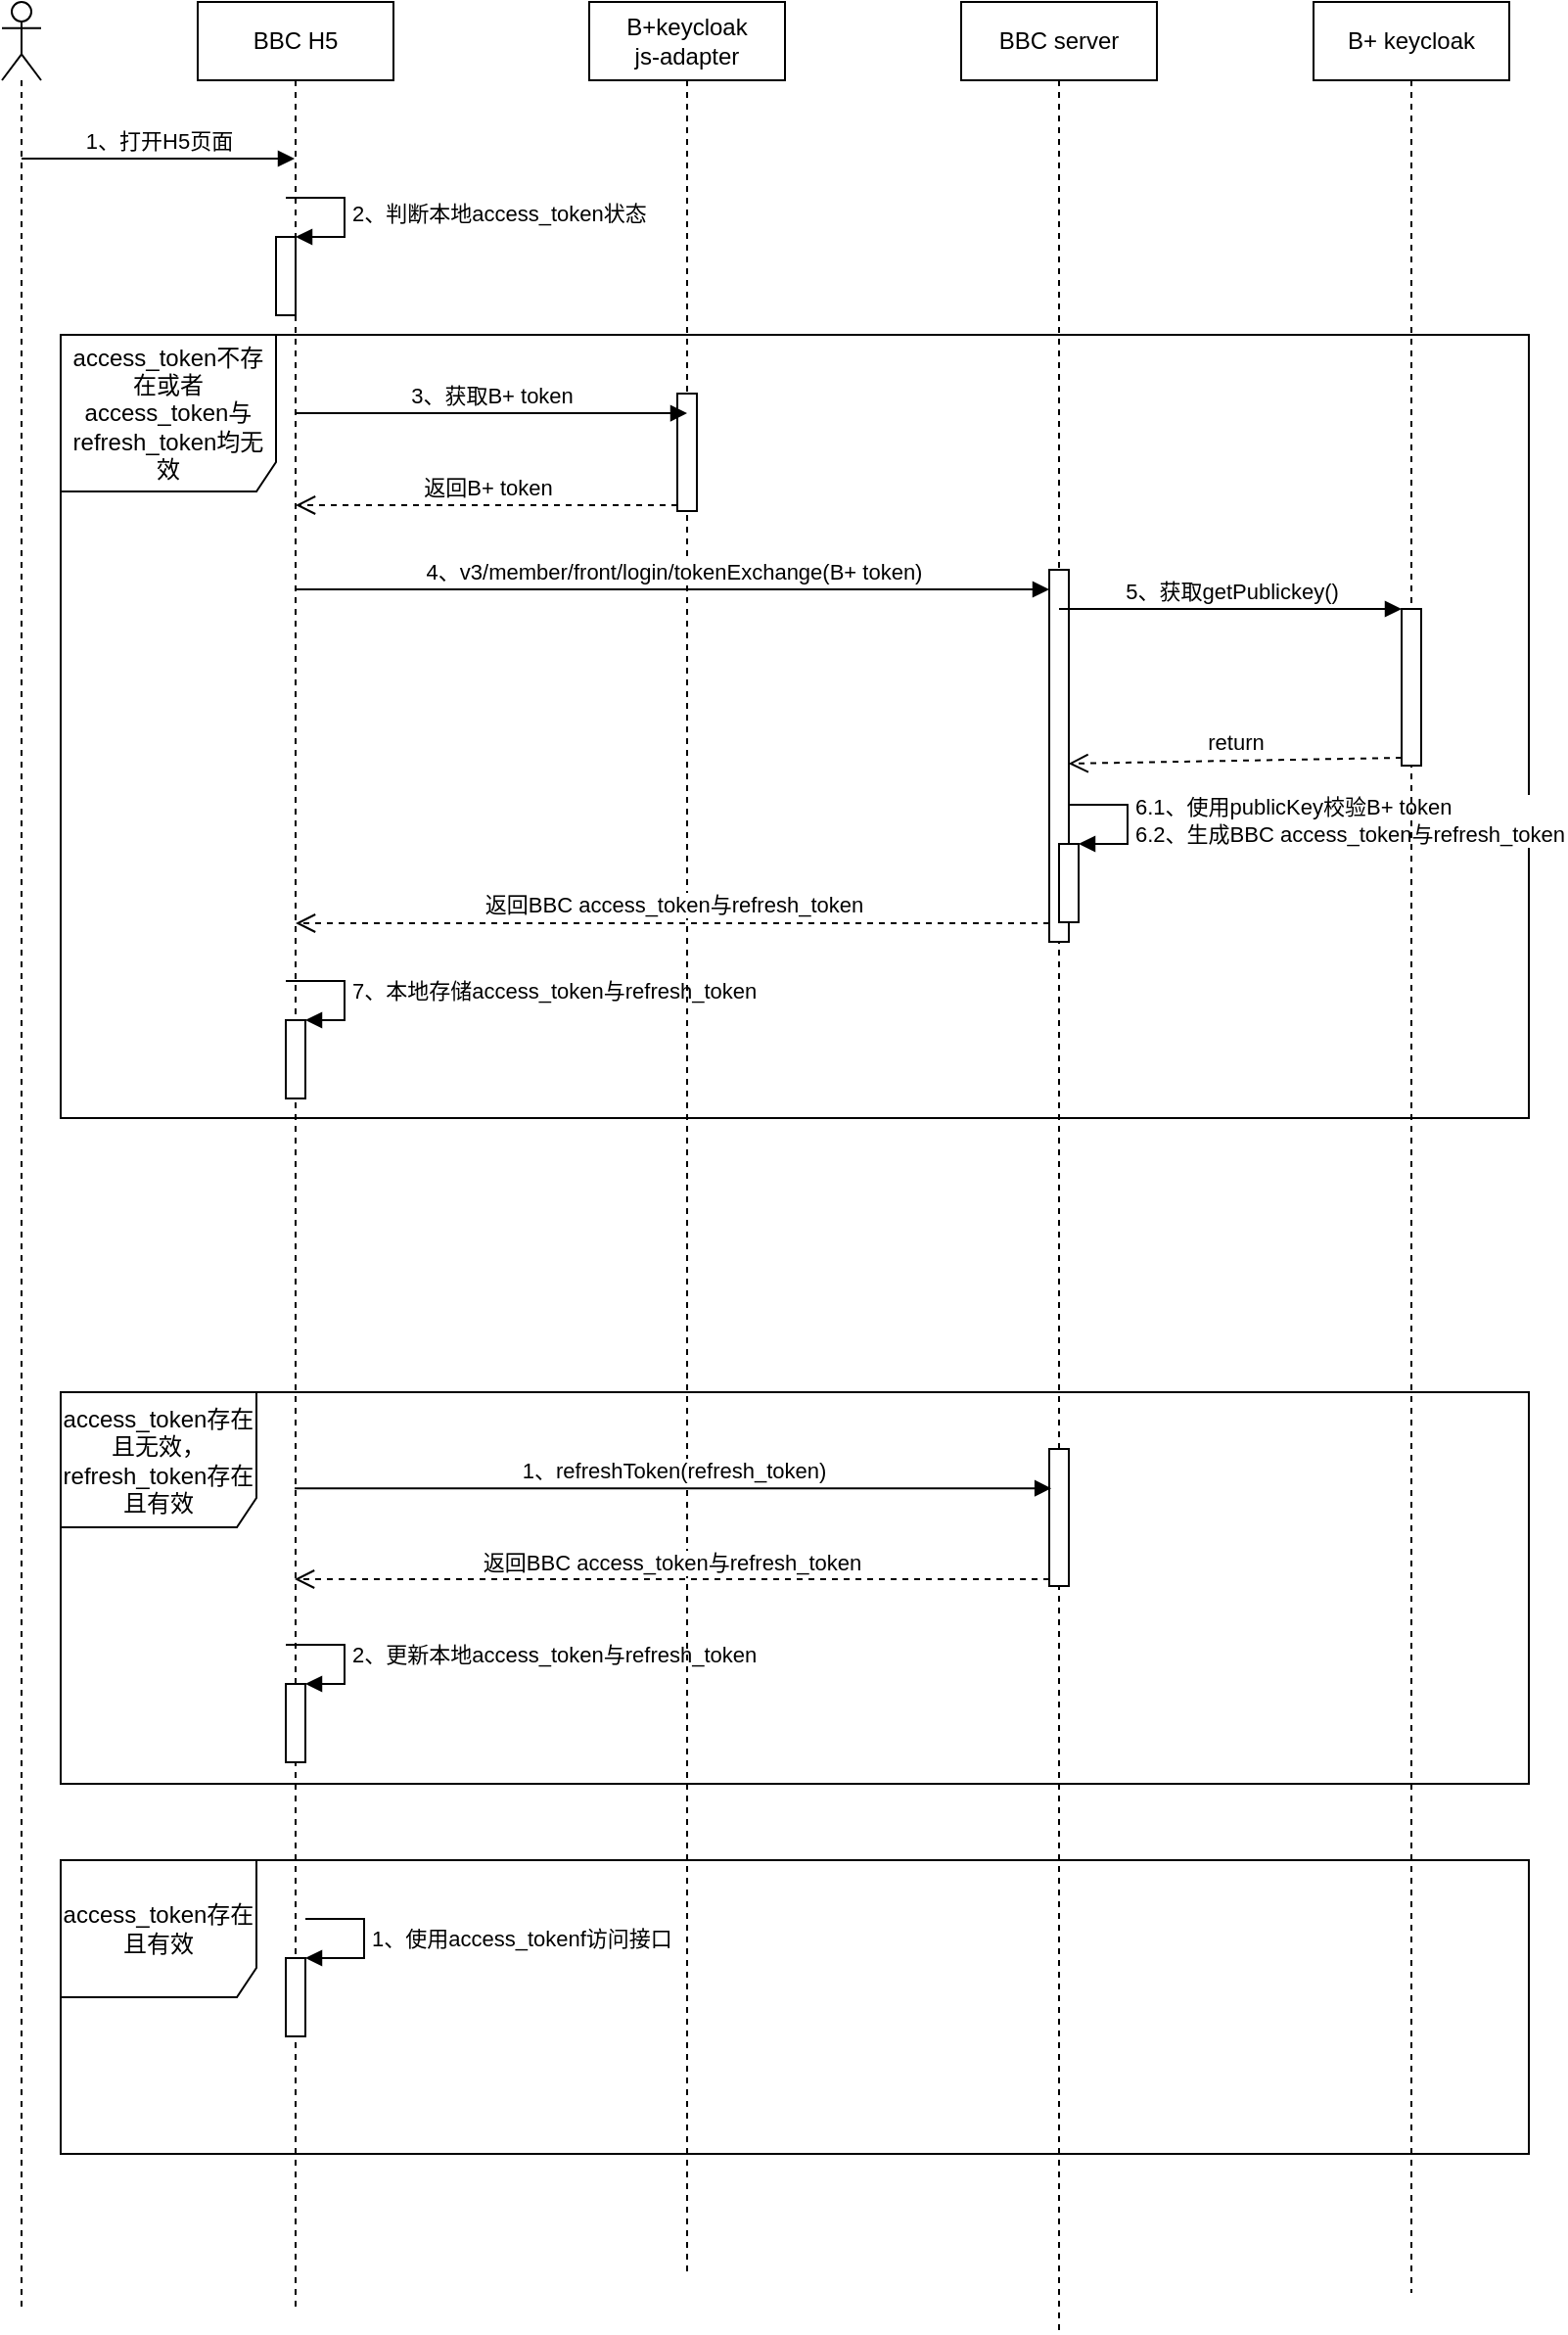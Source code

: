 <mxfile version="18.0.2" type="github">
  <diagram id="PRKhpi9L-GKNym-bmFVy" name="BBC 授权流程">
    <mxGraphModel dx="1278" dy="575" grid="1" gridSize="10" guides="1" tooltips="1" connect="1" arrows="1" fold="1" page="1" pageScale="1" pageWidth="827" pageHeight="1169" math="0" shadow="0">
      <root>
        <mxCell id="0" />
        <mxCell id="1" parent="0" />
        <mxCell id="5mGRBhzcxQp1p8P0sasg-30" value="access_token存在且无效，refresh_token存在且有效" style="shape=umlFrame;whiteSpace=wrap;html=1;width=100;height=69;" parent="1" vertex="1">
          <mxGeometry x="70" y="750" width="750" height="200" as="geometry" />
        </mxCell>
        <mxCell id="5mGRBhzcxQp1p8P0sasg-10" value="access_token不存在或者access_token与refresh_token均无效" style="shape=umlFrame;whiteSpace=wrap;html=1;width=110;height=80;" parent="1" vertex="1">
          <mxGeometry x="70" y="210" width="750" height="400" as="geometry" />
        </mxCell>
        <mxCell id="5mGRBhzcxQp1p8P0sasg-1" value="BBC H5" style="shape=umlLifeline;perimeter=lifelinePerimeter;whiteSpace=wrap;html=1;container=1;collapsible=0;recursiveResize=0;outlineConnect=0;" parent="1" vertex="1">
          <mxGeometry x="140" y="40" width="100" height="1180" as="geometry" />
        </mxCell>
        <mxCell id="5mGRBhzcxQp1p8P0sasg-7" value="" style="html=1;points=[];perimeter=orthogonalPerimeter;" parent="5mGRBhzcxQp1p8P0sasg-1" vertex="1">
          <mxGeometry x="40" y="120" width="10" height="40" as="geometry" />
        </mxCell>
        <mxCell id="5mGRBhzcxQp1p8P0sasg-8" value="2、判断本地access_token状态" style="edgeStyle=orthogonalEdgeStyle;html=1;align=left;spacingLeft=2;endArrow=block;rounded=0;entryX=1;entryY=0;" parent="5mGRBhzcxQp1p8P0sasg-1" target="5mGRBhzcxQp1p8P0sasg-7" edge="1">
          <mxGeometry relative="1" as="geometry">
            <mxPoint x="45" y="100" as="sourcePoint" />
            <Array as="points">
              <mxPoint x="75" y="100" />
            </Array>
          </mxGeometry>
        </mxCell>
        <mxCell id="5mGRBhzcxQp1p8P0sasg-22" value="" style="html=1;points=[];perimeter=orthogonalPerimeter;" parent="5mGRBhzcxQp1p8P0sasg-1" vertex="1">
          <mxGeometry x="45" y="520" width="10" height="40" as="geometry" />
        </mxCell>
        <mxCell id="5mGRBhzcxQp1p8P0sasg-23" value="7、本地存储access_token与refresh_token" style="edgeStyle=orthogonalEdgeStyle;html=1;align=left;spacingLeft=2;endArrow=block;rounded=0;entryX=1;entryY=0;" parent="5mGRBhzcxQp1p8P0sasg-1" target="5mGRBhzcxQp1p8P0sasg-22" edge="1">
          <mxGeometry relative="1" as="geometry">
            <mxPoint x="45" y="500" as="sourcePoint" />
            <Array as="points">
              <mxPoint x="45" y="500" />
              <mxPoint x="75" y="500" />
              <mxPoint x="75" y="520" />
            </Array>
          </mxGeometry>
        </mxCell>
        <mxCell id="5mGRBhzcxQp1p8P0sasg-35" value="" style="html=1;points=[];perimeter=orthogonalPerimeter;" parent="5mGRBhzcxQp1p8P0sasg-1" vertex="1">
          <mxGeometry x="45" y="859" width="10" height="40" as="geometry" />
        </mxCell>
        <mxCell id="5mGRBhzcxQp1p8P0sasg-36" value="2、更新本地access_token与refresh_token" style="edgeStyle=orthogonalEdgeStyle;html=1;align=left;spacingLeft=2;endArrow=block;rounded=0;entryX=1;entryY=0;" parent="5mGRBhzcxQp1p8P0sasg-1" target="5mGRBhzcxQp1p8P0sasg-35" edge="1">
          <mxGeometry relative="1" as="geometry">
            <mxPoint x="45" y="839" as="sourcePoint" />
            <Array as="points">
              <mxPoint x="75" y="839" />
            </Array>
          </mxGeometry>
        </mxCell>
        <mxCell id="5mGRBhzcxQp1p8P0sasg-2" value="BBC server" style="shape=umlLifeline;perimeter=lifelinePerimeter;whiteSpace=wrap;html=1;container=1;collapsible=0;recursiveResize=0;outlineConnect=0;" parent="1" vertex="1">
          <mxGeometry x="530" y="40" width="100" height="1190" as="geometry" />
        </mxCell>
        <mxCell id="5mGRBhzcxQp1p8P0sasg-27" value="" style="html=1;points=[];perimeter=orthogonalPerimeter;" parent="5mGRBhzcxQp1p8P0sasg-2" vertex="1">
          <mxGeometry x="45" y="290" width="10" height="190" as="geometry" />
        </mxCell>
        <mxCell id="5mGRBhzcxQp1p8P0sasg-32" value="" style="html=1;points=[];perimeter=orthogonalPerimeter;" parent="5mGRBhzcxQp1p8P0sasg-2" vertex="1">
          <mxGeometry x="45" y="739" width="10" height="70" as="geometry" />
        </mxCell>
        <mxCell id="UMDR8JZZ9q2jLritagZ1-4" value="" style="html=1;points=[];perimeter=orthogonalPerimeter;" vertex="1" parent="5mGRBhzcxQp1p8P0sasg-2">
          <mxGeometry x="50" y="430" width="10" height="40" as="geometry" />
        </mxCell>
        <mxCell id="UMDR8JZZ9q2jLritagZ1-5" value="6.1、使用publicKey校验B+ token&lt;br&gt;6.2、生成BBC access_token与refresh_token" style="edgeStyle=orthogonalEdgeStyle;html=1;align=left;spacingLeft=2;endArrow=block;rounded=0;entryX=1;entryY=0;" edge="1" target="UMDR8JZZ9q2jLritagZ1-4" parent="5mGRBhzcxQp1p8P0sasg-2">
          <mxGeometry relative="1" as="geometry">
            <mxPoint x="55" y="410" as="sourcePoint" />
            <Array as="points">
              <mxPoint x="85" y="410" />
            </Array>
          </mxGeometry>
        </mxCell>
        <mxCell id="5mGRBhzcxQp1p8P0sasg-4" value="" style="shape=umlLifeline;participant=umlActor;perimeter=lifelinePerimeter;whiteSpace=wrap;html=1;container=1;collapsible=0;recursiveResize=0;verticalAlign=top;spacingTop=36;outlineConnect=0;" parent="1" vertex="1">
          <mxGeometry x="40" y="40" width="20" height="1180" as="geometry" />
        </mxCell>
        <mxCell id="5mGRBhzcxQp1p8P0sasg-6" value="1、打开H5页面" style="html=1;verticalAlign=bottom;endArrow=block;rounded=0;" parent="5mGRBhzcxQp1p8P0sasg-4" target="5mGRBhzcxQp1p8P0sasg-1" edge="1">
          <mxGeometry width="80" relative="1" as="geometry">
            <mxPoint x="10" y="80" as="sourcePoint" />
            <mxPoint x="90" y="80" as="targetPoint" />
          </mxGeometry>
        </mxCell>
        <mxCell id="5mGRBhzcxQp1p8P0sasg-5" value="B+ keycloak" style="shape=umlLifeline;perimeter=lifelinePerimeter;whiteSpace=wrap;html=1;container=1;collapsible=0;recursiveResize=0;outlineConnect=0;" parent="1" vertex="1">
          <mxGeometry x="710" y="40" width="100" height="1170" as="geometry" />
        </mxCell>
        <mxCell id="UMDR8JZZ9q2jLritagZ1-1" value="" style="html=1;points=[];perimeter=orthogonalPerimeter;" vertex="1" parent="5mGRBhzcxQp1p8P0sasg-5">
          <mxGeometry x="45" y="310" width="10" height="80" as="geometry" />
        </mxCell>
        <mxCell id="5mGRBhzcxQp1p8P0sasg-11" value="B+keycloak&lt;br&gt;js-adapter" style="shape=umlLifeline;perimeter=lifelinePerimeter;whiteSpace=wrap;html=1;container=1;collapsible=0;recursiveResize=0;outlineConnect=0;" parent="1" vertex="1">
          <mxGeometry x="340" y="40" width="100" height="1160" as="geometry" />
        </mxCell>
        <mxCell id="5mGRBhzcxQp1p8P0sasg-24" value="" style="html=1;points=[];perimeter=orthogonalPerimeter;" parent="5mGRBhzcxQp1p8P0sasg-11" vertex="1">
          <mxGeometry x="45" y="200" width="10" height="60" as="geometry" />
        </mxCell>
        <mxCell id="5mGRBhzcxQp1p8P0sasg-25" value="3、获取B+ token" style="html=1;verticalAlign=bottom;endArrow=block;rounded=0;entryX=0.5;entryY=0.167;entryDx=0;entryDy=0;entryPerimeter=0;" parent="1" source="5mGRBhzcxQp1p8P0sasg-1" target="5mGRBhzcxQp1p8P0sasg-24" edge="1">
          <mxGeometry relative="1" as="geometry">
            <mxPoint x="315" y="220" as="sourcePoint" />
            <mxPoint x="390" y="230" as="targetPoint" />
          </mxGeometry>
        </mxCell>
        <mxCell id="5mGRBhzcxQp1p8P0sasg-26" value="返回B+ token" style="html=1;verticalAlign=bottom;endArrow=open;dashed=1;endSize=8;exitX=0;exitY=0.95;rounded=0;" parent="1" source="5mGRBhzcxQp1p8P0sasg-24" target="5mGRBhzcxQp1p8P0sasg-1" edge="1">
          <mxGeometry relative="1" as="geometry">
            <mxPoint x="315" y="296" as="targetPoint" />
          </mxGeometry>
        </mxCell>
        <mxCell id="5mGRBhzcxQp1p8P0sasg-28" value="4、v3/member/front/login/tokenExchange(B+ token)" style="html=1;verticalAlign=bottom;endArrow=block;rounded=0;" parent="1" source="5mGRBhzcxQp1p8P0sasg-1" target="5mGRBhzcxQp1p8P0sasg-27" edge="1">
          <mxGeometry relative="1" as="geometry">
            <mxPoint x="505" y="310" as="sourcePoint" />
            <mxPoint x="580" y="340" as="targetPoint" />
            <Array as="points">
              <mxPoint x="420" y="340" />
            </Array>
          </mxGeometry>
        </mxCell>
        <mxCell id="5mGRBhzcxQp1p8P0sasg-29" value="返回BBC access_token与refresh_token" style="html=1;verticalAlign=bottom;endArrow=open;dashed=1;endSize=8;exitX=0;exitY=0.95;rounded=0;" parent="1" source="5mGRBhzcxQp1p8P0sasg-27" target="5mGRBhzcxQp1p8P0sasg-1" edge="1">
          <mxGeometry relative="1" as="geometry">
            <mxPoint x="505" y="386" as="targetPoint" />
          </mxGeometry>
        </mxCell>
        <mxCell id="5mGRBhzcxQp1p8P0sasg-31" value="access_token存在且有效" style="shape=umlFrame;whiteSpace=wrap;html=1;width=100;height=70;" parent="1" vertex="1">
          <mxGeometry x="70" y="989" width="750" height="150" as="geometry" />
        </mxCell>
        <mxCell id="5mGRBhzcxQp1p8P0sasg-33" value="1、refreshToken(refresh_token)" style="html=1;verticalAlign=bottom;endArrow=block;entryX=0.107;entryY=0.287;rounded=0;entryDx=0;entryDy=0;entryPerimeter=0;" parent="1" target="5mGRBhzcxQp1p8P0sasg-32" edge="1">
          <mxGeometry relative="1" as="geometry">
            <mxPoint x="189.5" y="799.09" as="sourcePoint" />
          </mxGeometry>
        </mxCell>
        <mxCell id="5mGRBhzcxQp1p8P0sasg-34" value="返回BBC access_token与refresh_token" style="html=1;verticalAlign=bottom;endArrow=open;dashed=1;endSize=8;exitX=0;exitY=0.95;rounded=0;" parent="1" source="5mGRBhzcxQp1p8P0sasg-32" edge="1">
          <mxGeometry relative="1" as="geometry">
            <mxPoint x="189.5" y="845.5" as="targetPoint" />
          </mxGeometry>
        </mxCell>
        <mxCell id="5mGRBhzcxQp1p8P0sasg-37" value="" style="html=1;points=[];perimeter=orthogonalPerimeter;" parent="1" vertex="1">
          <mxGeometry x="185" y="1039" width="10" height="40" as="geometry" />
        </mxCell>
        <mxCell id="5mGRBhzcxQp1p8P0sasg-38" value="1、使用access_tokenf访问接口" style="edgeStyle=orthogonalEdgeStyle;html=1;align=left;spacingLeft=2;endArrow=block;rounded=0;entryX=1;entryY=0;" parent="1" target="5mGRBhzcxQp1p8P0sasg-37" edge="1">
          <mxGeometry relative="1" as="geometry">
            <mxPoint x="195" y="1019" as="sourcePoint" />
            <Array as="points">
              <mxPoint x="225" y="1019" />
            </Array>
          </mxGeometry>
        </mxCell>
        <mxCell id="UMDR8JZZ9q2jLritagZ1-2" value="5、获取getPublickey()" style="html=1;verticalAlign=bottom;endArrow=block;entryX=0;entryY=0;rounded=0;" edge="1" target="UMDR8JZZ9q2jLritagZ1-1" parent="1">
          <mxGeometry relative="1" as="geometry">
            <mxPoint x="580" y="350" as="sourcePoint" />
          </mxGeometry>
        </mxCell>
        <mxCell id="UMDR8JZZ9q2jLritagZ1-3" value="return" style="html=1;verticalAlign=bottom;endArrow=open;dashed=1;endSize=8;exitX=0;exitY=0.95;rounded=0;entryX=0.98;entryY=0.521;entryDx=0;entryDy=0;entryPerimeter=0;" edge="1" source="UMDR8JZZ9q2jLritagZ1-1" parent="1" target="5mGRBhzcxQp1p8P0sasg-27">
          <mxGeometry relative="1" as="geometry">
            <mxPoint x="685" y="426" as="targetPoint" />
          </mxGeometry>
        </mxCell>
      </root>
    </mxGraphModel>
  </diagram>
</mxfile>
